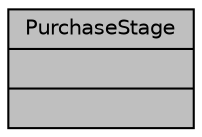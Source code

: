 digraph "PurchaseStage"
{
 // LATEX_PDF_SIZE
  bgcolor="transparent";
  edge [fontname="Helvetica",fontsize="10",labelfontname="Helvetica",labelfontsize="10"];
  node [fontname="Helvetica",fontsize="10",shape=record];
  Node1 [label="{PurchaseStage\n||}",height=0.2,width=0.4,color="black", fillcolor="grey75", style="filled", fontcolor="black",tooltip="Datos de las etapas del compromiso."];
}

